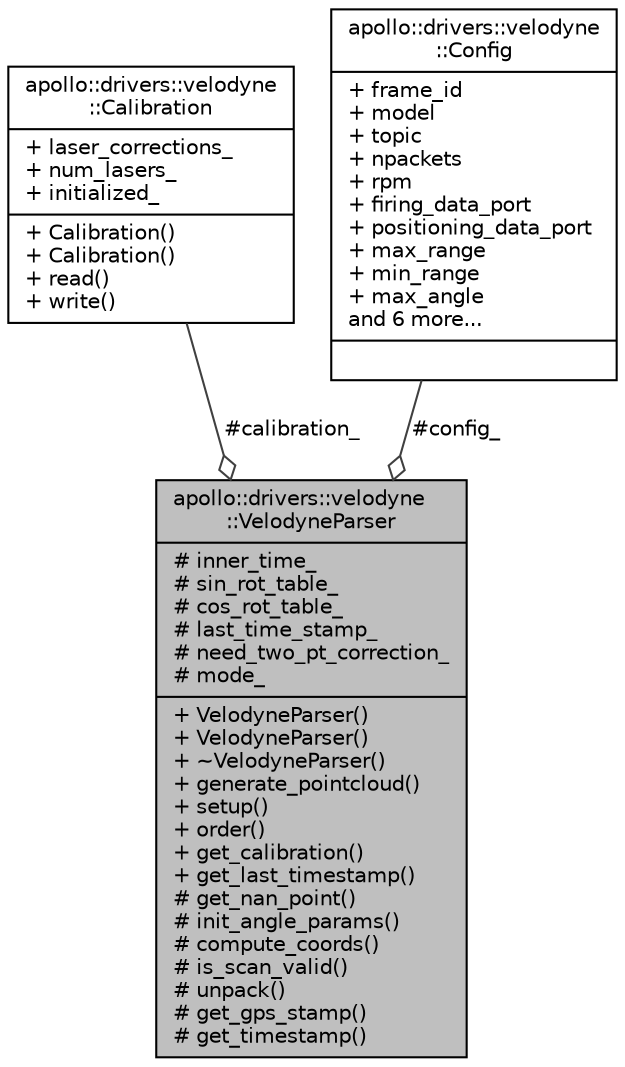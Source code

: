 digraph "apollo::drivers::velodyne::VelodyneParser"
{
  edge [fontname="Helvetica",fontsize="10",labelfontname="Helvetica",labelfontsize="10"];
  node [fontname="Helvetica",fontsize="10",shape=record];
  Node3 [label="{apollo::drivers::velodyne\l::VelodyneParser\n|# inner_time_\l# sin_rot_table_\l# cos_rot_table_\l# last_time_stamp_\l# need_two_pt_correction_\l# mode_\l|+ VelodyneParser()\l+ VelodyneParser()\l+ ~VelodyneParser()\l+ generate_pointcloud()\l+ setup()\l+ order()\l+ get_calibration()\l+ get_last_timestamp()\l# get_nan_point()\l# init_angle_params()\l# compute_coords()\l# is_scan_valid()\l# unpack()\l# get_gps_stamp()\l# get_timestamp()\l}",height=0.2,width=0.4,color="black", fillcolor="grey75", style="filled", fontcolor="black"];
  Node4 -> Node3 [color="grey25",fontsize="10",style="solid",label=" #calibration_" ,arrowhead="odiamond",fontname="Helvetica"];
  Node4 [label="{apollo::drivers::velodyne\l::Calibration\n|+ laser_corrections_\l+ num_lasers_\l+ initialized_\l|+ Calibration()\l+ Calibration()\l+ read()\l+ write()\l}",height=0.2,width=0.4,color="black", fillcolor="white", style="filled",URL="$classapollo_1_1drivers_1_1velodyne_1_1Calibration.html",tooltip="Calibration class storing entire configuration for the Velodyne. "];
  Node5 -> Node3 [color="grey25",fontsize="10",style="solid",label=" #config_" ,arrowhead="odiamond",fontname="Helvetica"];
  Node5 [label="{apollo::drivers::velodyne\l::Config\n|+ frame_id\l+ model\l+ topic\l+ npackets\l+ rpm\l+ firing_data_port\l+ positioning_data_port\l+ max_range\l+ min_range\l+ max_angle\land 6 more...\l|}",height=0.2,width=0.4,color="black", fillcolor="white", style="filled",URL="$structapollo_1_1drivers_1_1velodyne_1_1Config.html"];
}
